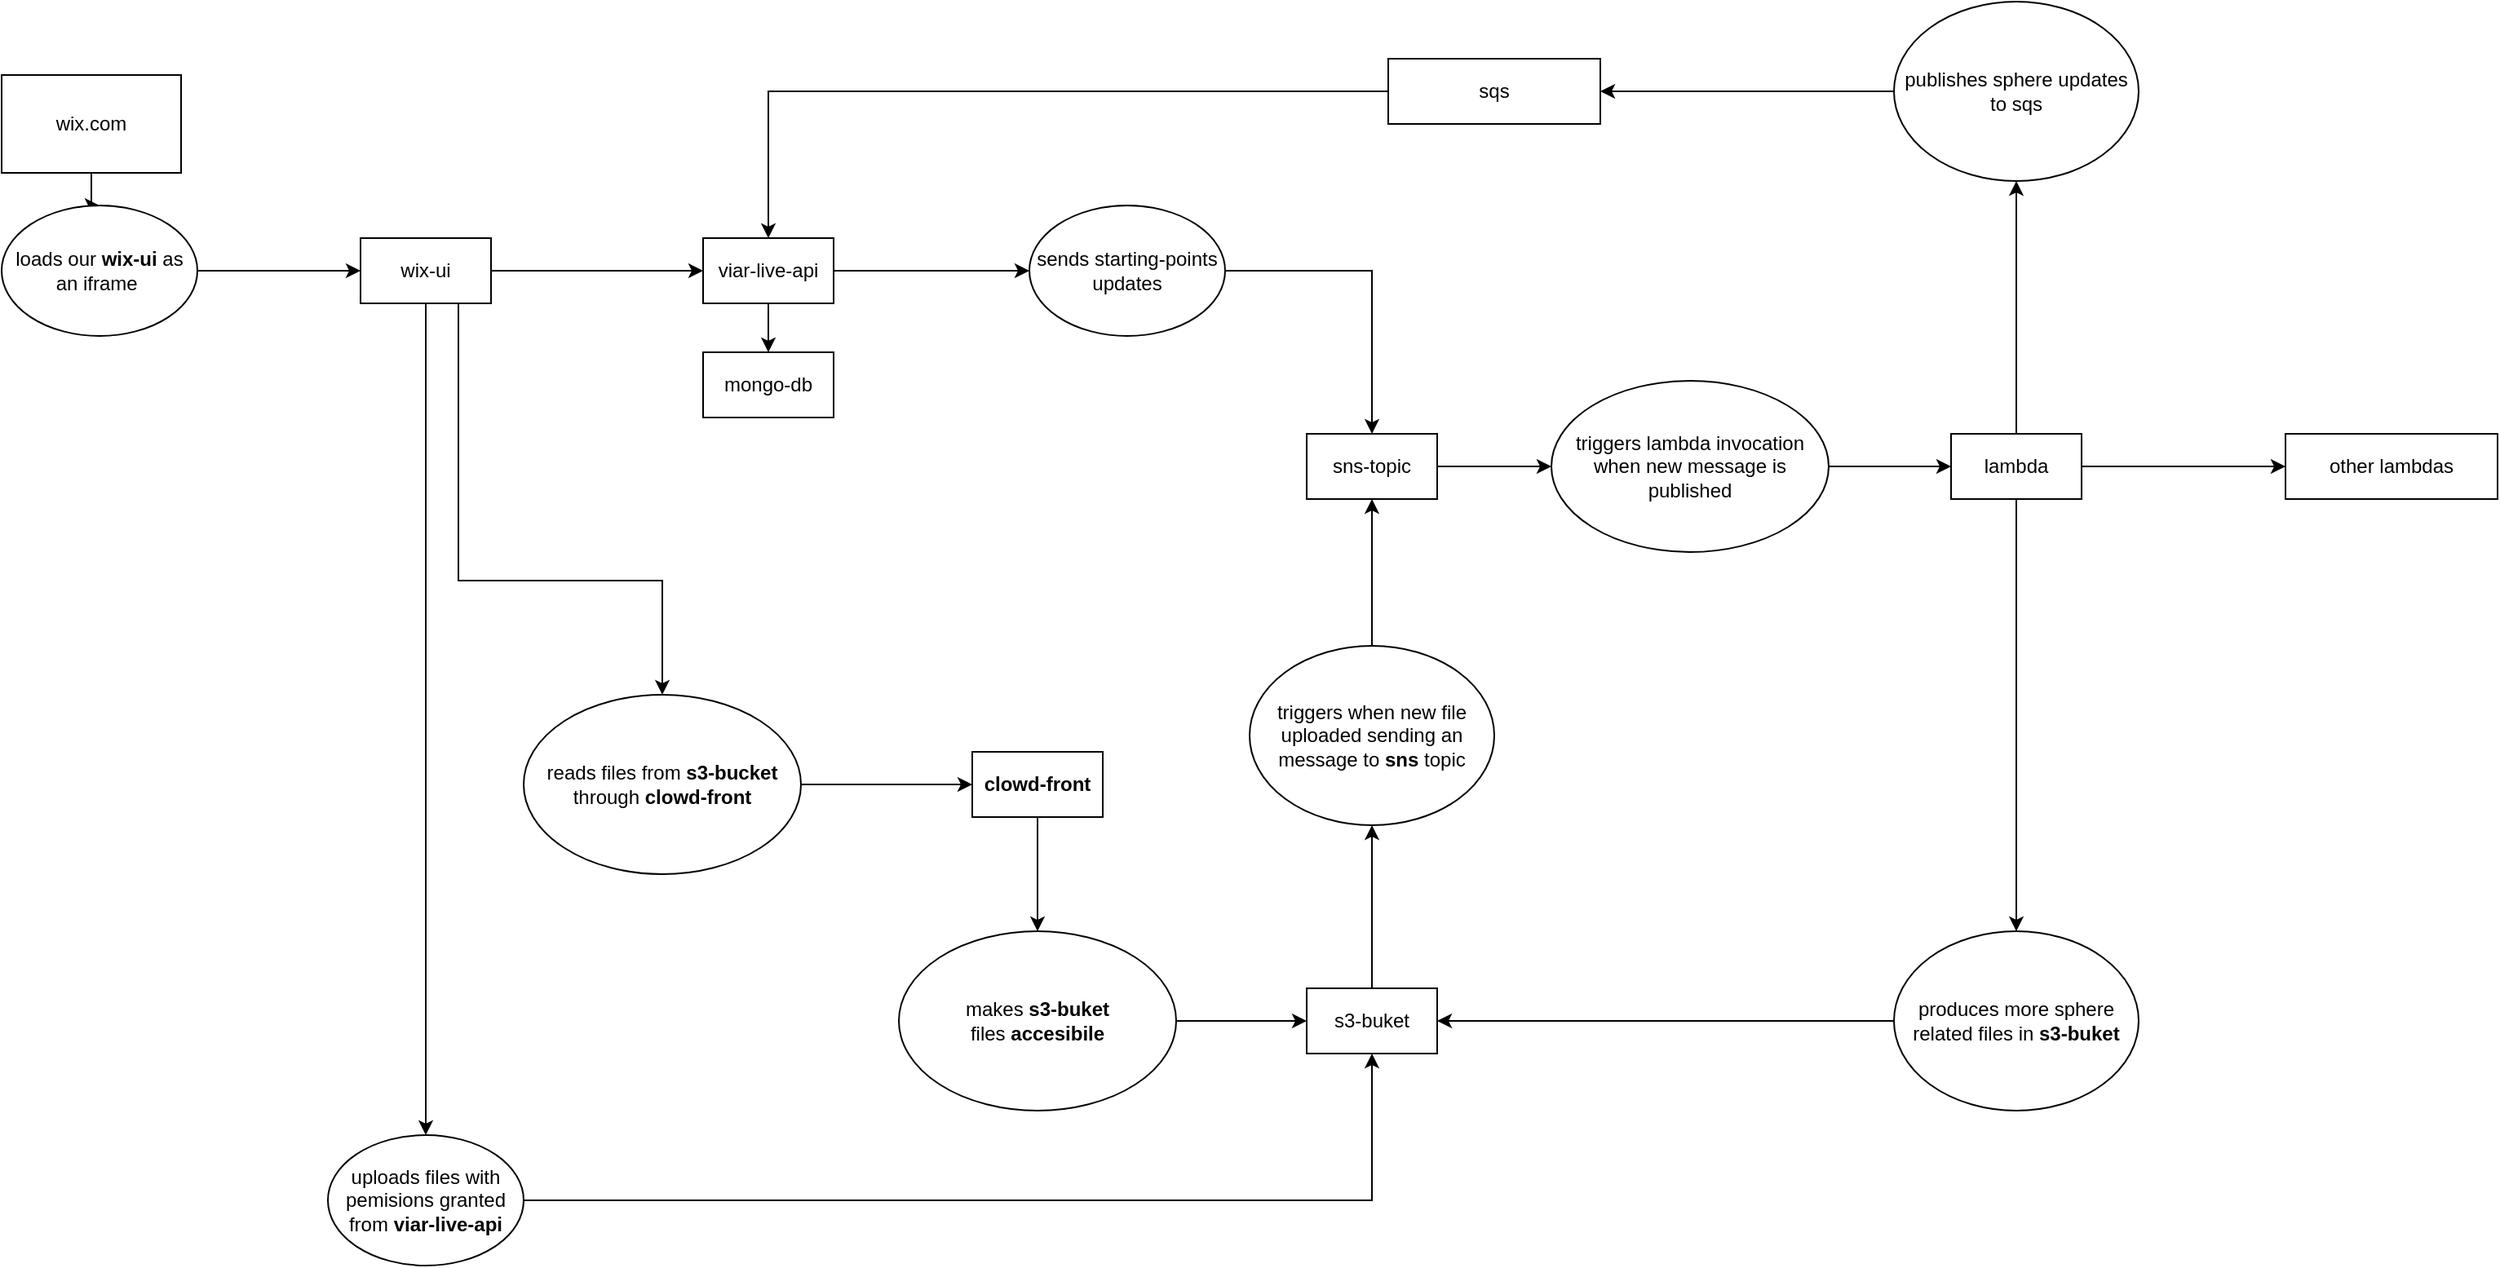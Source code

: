 <mxfile version="20.0.3" type="github">
  <diagram id="6DGbhPm29WpoGj8F3TqJ" name="Page-1">
    <mxGraphModel dx="2370" dy="1162" grid="1" gridSize="10" guides="1" tooltips="1" connect="1" arrows="1" fold="1" page="1" pageScale="1" pageWidth="3300" pageHeight="4681" math="0" shadow="0">
      <root>
        <mxCell id="0" />
        <mxCell id="1" parent="0" />
        <mxCell id="3qULKDdP8Jnw3hutZwzT-63" value="" style="edgeStyle=orthogonalEdgeStyle;rounded=0;orthogonalLoop=1;jettySize=auto;html=1;" edge="1" parent="1" source="3qULKDdP8Jnw3hutZwzT-1" target="3qULKDdP8Jnw3hutZwzT-11">
          <mxGeometry relative="1" as="geometry" />
        </mxCell>
        <mxCell id="3qULKDdP8Jnw3hutZwzT-65" value="" style="edgeStyle=orthogonalEdgeStyle;rounded=0;orthogonalLoop=1;jettySize=auto;html=1;" edge="1" parent="1" source="3qULKDdP8Jnw3hutZwzT-1" target="3qULKDdP8Jnw3hutZwzT-64">
          <mxGeometry relative="1" as="geometry" />
        </mxCell>
        <mxCell id="3qULKDdP8Jnw3hutZwzT-1" value="viar-live-api" style="rounded=0;whiteSpace=wrap;html=1;" vertex="1" parent="1">
          <mxGeometry x="470" y="150" width="80" height="40" as="geometry" />
        </mxCell>
        <mxCell id="3qULKDdP8Jnw3hutZwzT-44" value="" style="edgeStyle=orthogonalEdgeStyle;rounded=0;orthogonalLoop=1;jettySize=auto;html=1;" edge="1" parent="1" source="3qULKDdP8Jnw3hutZwzT-2" target="3qULKDdP8Jnw3hutZwzT-4">
          <mxGeometry relative="1" as="geometry" />
        </mxCell>
        <mxCell id="3qULKDdP8Jnw3hutZwzT-57" value="" style="edgeStyle=orthogonalEdgeStyle;rounded=0;orthogonalLoop=1;jettySize=auto;html=1;" edge="1" parent="1" source="3qULKDdP8Jnw3hutZwzT-2" target="3qULKDdP8Jnw3hutZwzT-23">
          <mxGeometry relative="1" as="geometry" />
        </mxCell>
        <mxCell id="3qULKDdP8Jnw3hutZwzT-58" value="" style="edgeStyle=orthogonalEdgeStyle;rounded=0;orthogonalLoop=1;jettySize=auto;html=1;" edge="1" parent="1" source="3qULKDdP8Jnw3hutZwzT-2" target="3qULKDdP8Jnw3hutZwzT-38">
          <mxGeometry relative="1" as="geometry" />
        </mxCell>
        <mxCell id="3qULKDdP8Jnw3hutZwzT-2" value="lambda" style="rounded=0;whiteSpace=wrap;html=1;" vertex="1" parent="1">
          <mxGeometry x="1235" y="270" width="80" height="40" as="geometry" />
        </mxCell>
        <mxCell id="3qULKDdP8Jnw3hutZwzT-48" value="" style="edgeStyle=orthogonalEdgeStyle;rounded=0;orthogonalLoop=1;jettySize=auto;html=1;" edge="1" parent="1" source="3qULKDdP8Jnw3hutZwzT-3" target="3qULKDdP8Jnw3hutZwzT-1">
          <mxGeometry relative="1" as="geometry" />
        </mxCell>
        <mxCell id="3qULKDdP8Jnw3hutZwzT-49" value="" style="edgeStyle=orthogonalEdgeStyle;rounded=0;orthogonalLoop=1;jettySize=auto;html=1;" edge="1" parent="1" source="3qULKDdP8Jnw3hutZwzT-3" target="3qULKDdP8Jnw3hutZwzT-7">
          <mxGeometry relative="1" as="geometry" />
        </mxCell>
        <mxCell id="3qULKDdP8Jnw3hutZwzT-75" value="" style="edgeStyle=orthogonalEdgeStyle;rounded=0;orthogonalLoop=1;jettySize=auto;html=1;exitX=0.75;exitY=1;exitDx=0;exitDy=0;" edge="1" parent="1" source="3qULKDdP8Jnw3hutZwzT-3" target="3qULKDdP8Jnw3hutZwzT-67">
          <mxGeometry relative="1" as="geometry">
            <mxPoint x="330" y="240" as="sourcePoint" />
            <Array as="points">
              <mxPoint x="320" y="360" />
              <mxPoint x="445" y="360" />
            </Array>
          </mxGeometry>
        </mxCell>
        <mxCell id="3qULKDdP8Jnw3hutZwzT-3" value="wix-ui" style="rounded=0;whiteSpace=wrap;html=1;" vertex="1" parent="1">
          <mxGeometry x="260" y="150" width="80" height="40" as="geometry" />
        </mxCell>
        <mxCell id="3qULKDdP8Jnw3hutZwzT-4" value="other lambdas" style="rounded=0;whiteSpace=wrap;html=1;" vertex="1" parent="1">
          <mxGeometry x="1440" y="270" width="130" height="40" as="geometry" />
        </mxCell>
        <mxCell id="3qULKDdP8Jnw3hutZwzT-51" value="" style="edgeStyle=orthogonalEdgeStyle;rounded=0;orthogonalLoop=1;jettySize=auto;html=1;" edge="1" parent="1" source="3qULKDdP8Jnw3hutZwzT-6" target="3qULKDdP8Jnw3hutZwzT-15">
          <mxGeometry relative="1" as="geometry" />
        </mxCell>
        <mxCell id="3qULKDdP8Jnw3hutZwzT-6" value="s3-buket" style="rounded=0;whiteSpace=wrap;html=1;" vertex="1" parent="1">
          <mxGeometry x="840" y="610" width="80" height="40" as="geometry" />
        </mxCell>
        <mxCell id="3qULKDdP8Jnw3hutZwzT-50" value="" style="edgeStyle=orthogonalEdgeStyle;rounded=0;orthogonalLoop=1;jettySize=auto;html=1;" edge="1" parent="1" source="3qULKDdP8Jnw3hutZwzT-7" target="3qULKDdP8Jnw3hutZwzT-6">
          <mxGeometry relative="1" as="geometry" />
        </mxCell>
        <mxCell id="3qULKDdP8Jnw3hutZwzT-7" value="uploads files with pemisions granted from &lt;b&gt;viar-live-api&lt;/b&gt;" style="ellipse;whiteSpace=wrap;html=1;" vertex="1" parent="1">
          <mxGeometry x="240" y="700" width="120" height="80" as="geometry" />
        </mxCell>
        <mxCell id="3qULKDdP8Jnw3hutZwzT-54" value="" style="edgeStyle=orthogonalEdgeStyle;rounded=0;orthogonalLoop=1;jettySize=auto;html=1;" edge="1" parent="1" source="3qULKDdP8Jnw3hutZwzT-11" target="3qULKDdP8Jnw3hutZwzT-12">
          <mxGeometry relative="1" as="geometry" />
        </mxCell>
        <mxCell id="3qULKDdP8Jnw3hutZwzT-11" value="sends starting-points updates" style="ellipse;whiteSpace=wrap;html=1;" vertex="1" parent="1">
          <mxGeometry x="670" y="130" width="120" height="80" as="geometry" />
        </mxCell>
        <mxCell id="3qULKDdP8Jnw3hutZwzT-61" value="" style="edgeStyle=orthogonalEdgeStyle;rounded=0;orthogonalLoop=1;jettySize=auto;html=1;" edge="1" parent="1" source="3qULKDdP8Jnw3hutZwzT-12" target="3qULKDdP8Jnw3hutZwzT-19">
          <mxGeometry relative="1" as="geometry" />
        </mxCell>
        <mxCell id="3qULKDdP8Jnw3hutZwzT-12" value="sns-topic" style="rounded=0;whiteSpace=wrap;html=1;" vertex="1" parent="1">
          <mxGeometry x="840" y="270" width="80" height="40" as="geometry" />
        </mxCell>
        <mxCell id="3qULKDdP8Jnw3hutZwzT-52" value="" style="edgeStyle=orthogonalEdgeStyle;rounded=0;orthogonalLoop=1;jettySize=auto;html=1;" edge="1" parent="1" source="3qULKDdP8Jnw3hutZwzT-15" target="3qULKDdP8Jnw3hutZwzT-12">
          <mxGeometry relative="1" as="geometry" />
        </mxCell>
        <mxCell id="3qULKDdP8Jnw3hutZwzT-15" value="triggers when new file uploaded sending an message to &lt;b&gt;sns &lt;/b&gt;topic" style="ellipse;whiteSpace=wrap;html=1;" vertex="1" parent="1">
          <mxGeometry x="805" y="400" width="150" height="110" as="geometry" />
        </mxCell>
        <mxCell id="3qULKDdP8Jnw3hutZwzT-59" value="" style="edgeStyle=orthogonalEdgeStyle;rounded=0;orthogonalLoop=1;jettySize=auto;html=1;" edge="1" parent="1" source="3qULKDdP8Jnw3hutZwzT-19" target="3qULKDdP8Jnw3hutZwzT-2">
          <mxGeometry relative="1" as="geometry" />
        </mxCell>
        <mxCell id="3qULKDdP8Jnw3hutZwzT-19" value="triggers lambda invocation when new message is published" style="ellipse;whiteSpace=wrap;html=1;" vertex="1" parent="1">
          <mxGeometry x="990" y="237.5" width="170" height="105" as="geometry" />
        </mxCell>
        <mxCell id="3qULKDdP8Jnw3hutZwzT-55" value="" style="edgeStyle=orthogonalEdgeStyle;rounded=0;orthogonalLoop=1;jettySize=auto;html=1;" edge="1" parent="1" source="3qULKDdP8Jnw3hutZwzT-23" target="3qULKDdP8Jnw3hutZwzT-24">
          <mxGeometry relative="1" as="geometry" />
        </mxCell>
        <mxCell id="3qULKDdP8Jnw3hutZwzT-23" value="publishes sphere updates to sqs" style="ellipse;whiteSpace=wrap;html=1;" vertex="1" parent="1">
          <mxGeometry x="1200" y="5" width="150" height="110" as="geometry" />
        </mxCell>
        <mxCell id="3qULKDdP8Jnw3hutZwzT-56" value="" style="edgeStyle=orthogonalEdgeStyle;rounded=0;orthogonalLoop=1;jettySize=auto;html=1;" edge="1" parent="1" source="3qULKDdP8Jnw3hutZwzT-24" target="3qULKDdP8Jnw3hutZwzT-1">
          <mxGeometry relative="1" as="geometry" />
        </mxCell>
        <mxCell id="3qULKDdP8Jnw3hutZwzT-24" value="sqs" style="rounded=0;whiteSpace=wrap;html=1;" vertex="1" parent="1">
          <mxGeometry x="890" y="40" width="130" height="40" as="geometry" />
        </mxCell>
        <mxCell id="3qULKDdP8Jnw3hutZwzT-45" value="" style="edgeStyle=orthogonalEdgeStyle;rounded=0;orthogonalLoop=1;jettySize=auto;html=1;" edge="1" parent="1" source="3qULKDdP8Jnw3hutZwzT-32" target="3qULKDdP8Jnw3hutZwzT-33">
          <mxGeometry relative="1" as="geometry" />
        </mxCell>
        <mxCell id="3qULKDdP8Jnw3hutZwzT-32" value="wix.com" style="rounded=0;whiteSpace=wrap;html=1;" vertex="1" parent="1">
          <mxGeometry x="40" y="50" width="110" height="60" as="geometry" />
        </mxCell>
        <mxCell id="3qULKDdP8Jnw3hutZwzT-46" value="" style="edgeStyle=orthogonalEdgeStyle;rounded=0;orthogonalLoop=1;jettySize=auto;html=1;" edge="1" parent="1" source="3qULKDdP8Jnw3hutZwzT-33" target="3qULKDdP8Jnw3hutZwzT-3">
          <mxGeometry relative="1" as="geometry" />
        </mxCell>
        <mxCell id="3qULKDdP8Jnw3hutZwzT-33" value="loads our &lt;b&gt;wix-ui&lt;/b&gt;&amp;nbsp;as an iframe&amp;nbsp;" style="ellipse;whiteSpace=wrap;html=1;" vertex="1" parent="1">
          <mxGeometry x="40" y="130" width="120" height="80" as="geometry" />
        </mxCell>
        <mxCell id="3qULKDdP8Jnw3hutZwzT-66" value="" style="edgeStyle=orthogonalEdgeStyle;rounded=0;orthogonalLoop=1;jettySize=auto;html=1;" edge="1" parent="1" source="3qULKDdP8Jnw3hutZwzT-38" target="3qULKDdP8Jnw3hutZwzT-6">
          <mxGeometry relative="1" as="geometry" />
        </mxCell>
        <mxCell id="3qULKDdP8Jnw3hutZwzT-38" value="produces more sphere related files in &lt;b&gt;s3-buket&lt;/b&gt;" style="ellipse;whiteSpace=wrap;html=1;" vertex="1" parent="1">
          <mxGeometry x="1200" y="575" width="150" height="110" as="geometry" />
        </mxCell>
        <mxCell id="3qULKDdP8Jnw3hutZwzT-64" value="mongo-db" style="rounded=0;whiteSpace=wrap;html=1;" vertex="1" parent="1">
          <mxGeometry x="470" y="220" width="80" height="40" as="geometry" />
        </mxCell>
        <mxCell id="3qULKDdP8Jnw3hutZwzT-78" value="" style="edgeStyle=orthogonalEdgeStyle;rounded=0;orthogonalLoop=1;jettySize=auto;html=1;" edge="1" parent="1" source="3qULKDdP8Jnw3hutZwzT-67" target="3qULKDdP8Jnw3hutZwzT-68">
          <mxGeometry relative="1" as="geometry" />
        </mxCell>
        <mxCell id="3qULKDdP8Jnw3hutZwzT-67" value="reads files from&lt;b&gt; s3-bucket&lt;/b&gt; through &lt;b&gt;clowd-front&lt;/b&gt;" style="ellipse;whiteSpace=wrap;html=1;" vertex="1" parent="1">
          <mxGeometry x="360" y="430" width="170" height="110" as="geometry" />
        </mxCell>
        <mxCell id="3qULKDdP8Jnw3hutZwzT-73" value="" style="edgeStyle=orthogonalEdgeStyle;rounded=0;orthogonalLoop=1;jettySize=auto;html=1;" edge="1" parent="1" source="3qULKDdP8Jnw3hutZwzT-68" target="3qULKDdP8Jnw3hutZwzT-72">
          <mxGeometry relative="1" as="geometry" />
        </mxCell>
        <mxCell id="3qULKDdP8Jnw3hutZwzT-68" value="&lt;b&gt;clowd-front&lt;/b&gt;" style="rounded=0;whiteSpace=wrap;html=1;" vertex="1" parent="1">
          <mxGeometry x="635" y="465" width="80" height="40" as="geometry" />
        </mxCell>
        <mxCell id="3qULKDdP8Jnw3hutZwzT-74" value="" style="edgeStyle=orthogonalEdgeStyle;rounded=0;orthogonalLoop=1;jettySize=auto;html=1;" edge="1" parent="1" source="3qULKDdP8Jnw3hutZwzT-72" target="3qULKDdP8Jnw3hutZwzT-6">
          <mxGeometry relative="1" as="geometry" />
        </mxCell>
        <mxCell id="3qULKDdP8Jnw3hutZwzT-72" value="makes&amp;nbsp;&lt;b&gt;s3-buket &lt;/b&gt;files&amp;nbsp;&lt;b&gt;accesibile&lt;/b&gt;" style="ellipse;whiteSpace=wrap;html=1;" vertex="1" parent="1">
          <mxGeometry x="590" y="575" width="170" height="110" as="geometry" />
        </mxCell>
      </root>
    </mxGraphModel>
  </diagram>
</mxfile>
